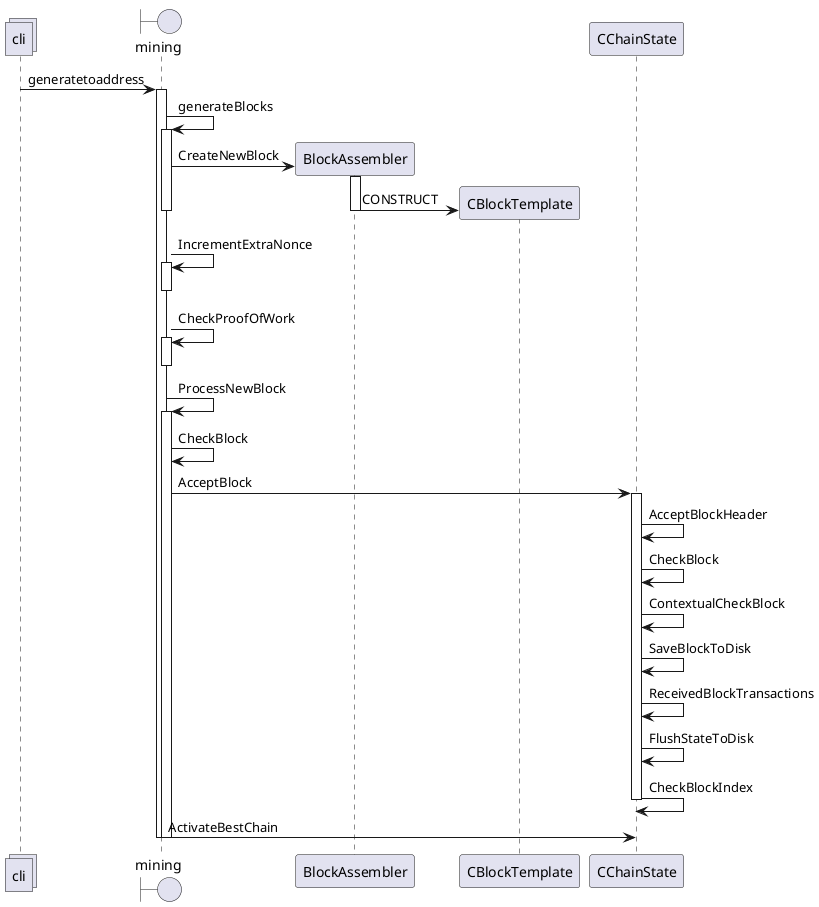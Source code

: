 @startuml



collections cli

boundary mining

'actor Bob #red

participant BlockAssembler
participant CBlockTemplate
participant CChainState


cli->mining : generatetoaddress
    activate mining
    mining->mining : generateBlocks
        activate mining
        mining->BlockAssembler** : CreateNewBlock
            activate BlockAssembler
                BlockAssembler -> CBlockTemplate**: CONSTRUCT
            deactivate BlockAssembler

        deactivate mining
        mining->mining : IncrementExtraNonce
            activate mining
            deactivate mining
        mining->mining : CheckProofOfWork
            activate mining
            deactivate mining
        mining->mining : ProcessNewBlock
            activate mining
            mining-> mining: CheckBlock
            mining -> CChainState: AcceptBlock
                activate CChainState
                CChainState->CChainState: AcceptBlockHeader
                    CChainState->CChainState : CheckBlock
                    CChainState->CChainState : ContextualCheckBlock
                    CChainState->CChainState : SaveBlockToDisk
                    CChainState->CChainState : ReceivedBlockTransactions
                    CChainState->CChainState : FlushStateToDisk
                    CChainState->CChainState : CheckBlockIndex
                deactivate CChainState
            mining -> CChainState: ActivateBestChain
            deactivate mining
    deactivate mining



@enduml